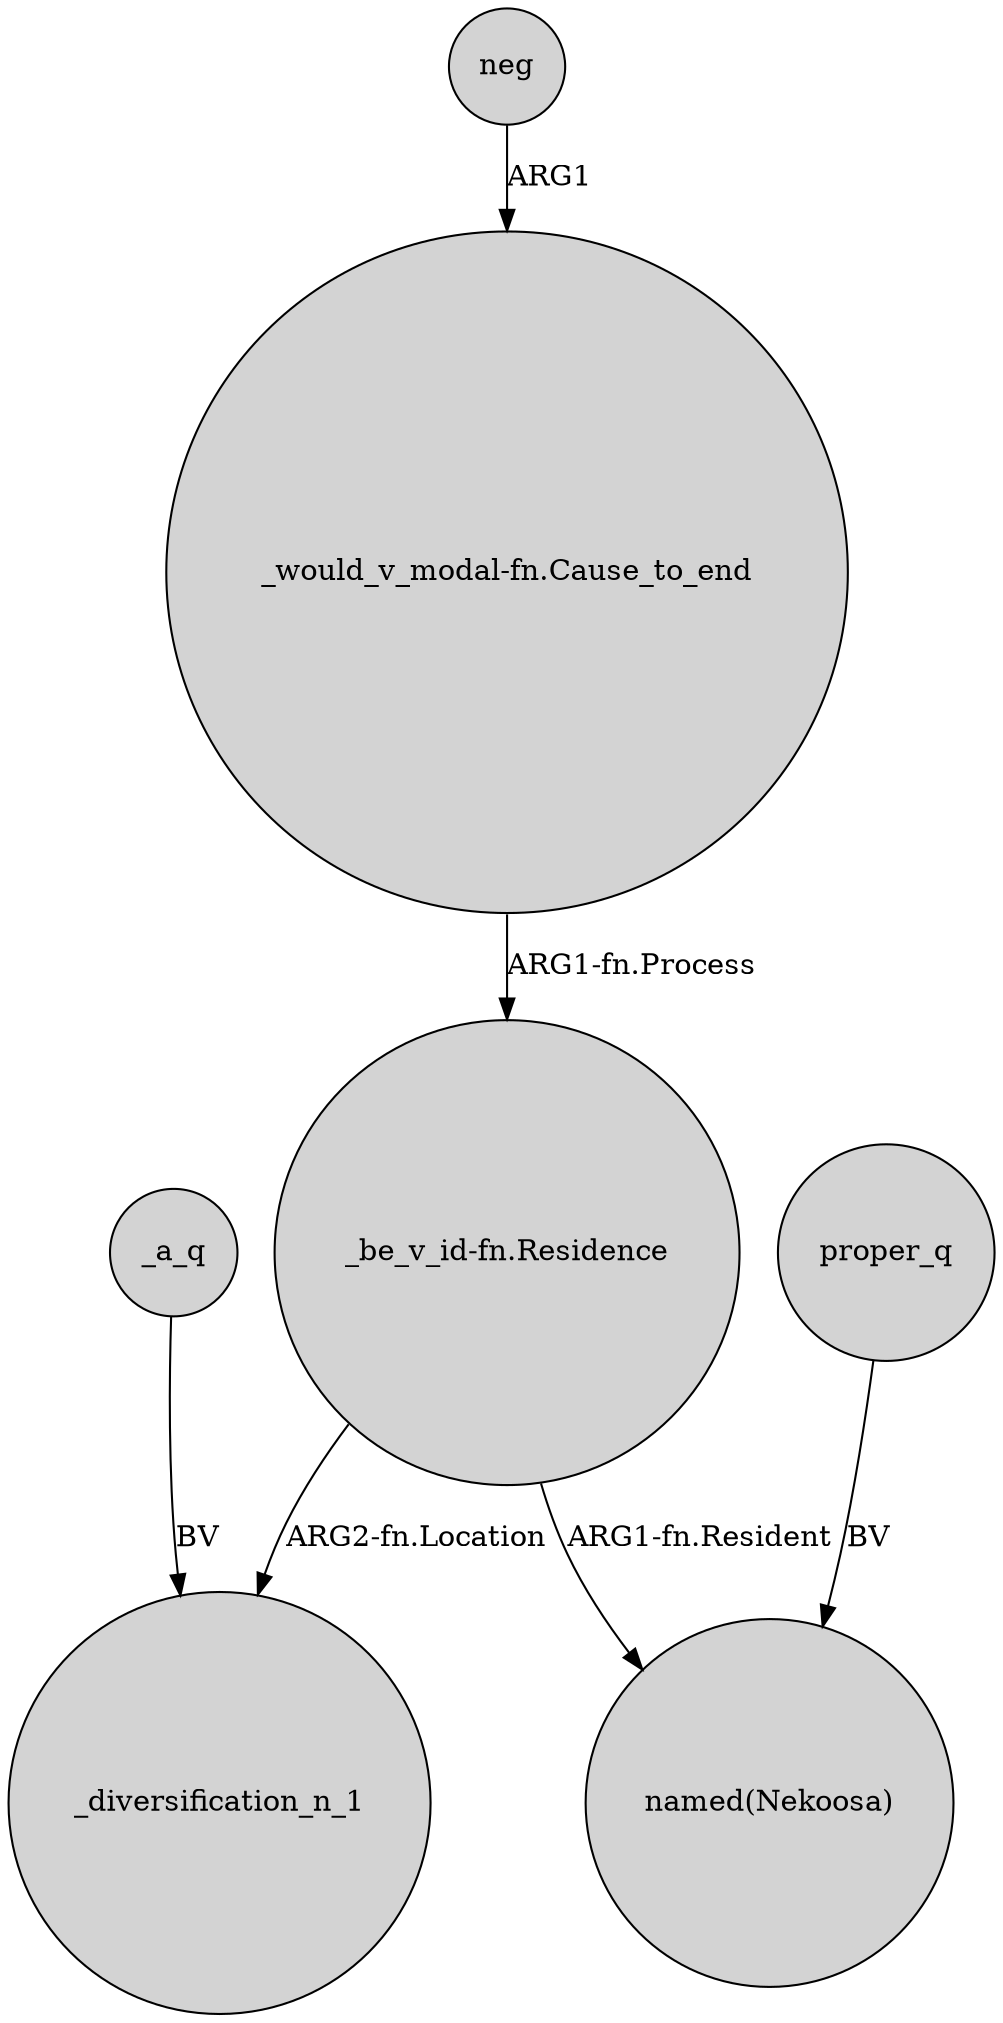 digraph {
	node [shape=circle style=filled]
	_a_q -> _diversification_n_1 [label=BV]
	"_be_v_id-fn.Residence" -> _diversification_n_1 [label="ARG2-fn.Location"]
	neg -> "_would_v_modal-fn.Cause_to_end" [label=ARG1]
	proper_q -> "named(Nekoosa)" [label=BV]
	"_would_v_modal-fn.Cause_to_end" -> "_be_v_id-fn.Residence" [label="ARG1-fn.Process"]
	"_be_v_id-fn.Residence" -> "named(Nekoosa)" [label="ARG1-fn.Resident"]
}
